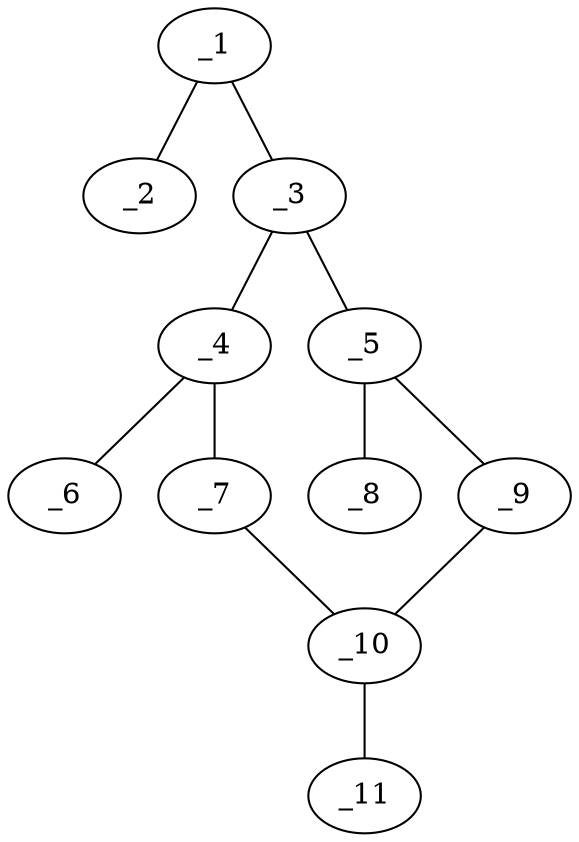 graph molid512913 {
	_1	 [charge=0,
		chem=4,
		symbol="N  ",
		x="3.7321",
		y="1.75"];
	_2	 [charge=0,
		chem=2,
		symbol="O  ",
		x="4.5981",
		y="2.25"];
	_1 -- _2	 [valence=2];
	_3	 [charge=0,
		chem=1,
		symbol="C  ",
		x="3.7321",
		y="0.75"];
	_1 -- _3	 [valence=1];
	_4	 [charge=0,
		chem=1,
		symbol="C  ",
		x="2.866",
		y="0.25"];
	_3 -- _4	 [valence=2];
	_5	 [charge=0,
		chem=1,
		symbol="C  ",
		x="4.5981",
		y="0.25"];
	_3 -- _5	 [valence=1];
	_6	 [charge=0,
		chem=4,
		symbol="N  ",
		x=2,
		y="0.75"];
	_4 -- _6	 [valence=1];
	_7	 [charge=0,
		chem=4,
		symbol="N  ",
		x="2.866",
		y="-0.75"];
	_4 -- _7	 [valence=1];
	_8	 [charge=0,
		chem=2,
		symbol="O  ",
		x="5.4641",
		y="0.75"];
	_5 -- _8	 [valence=1];
	_9	 [charge=0,
		chem=4,
		symbol="N  ",
		x="4.5981",
		y="-0.75"];
	_5 -- _9	 [valence=2];
	_10	 [charge=0,
		chem=1,
		symbol="C  ",
		x="3.732",
		y="-1.25"];
	_7 -- _10	 [valence=2];
	_9 -- _10	 [valence=1];
	_11	 [charge=0,
		chem=1,
		symbol="C  ",
		x="3.732",
		y="-2.25"];
	_10 -- _11	 [valence=1];
}
